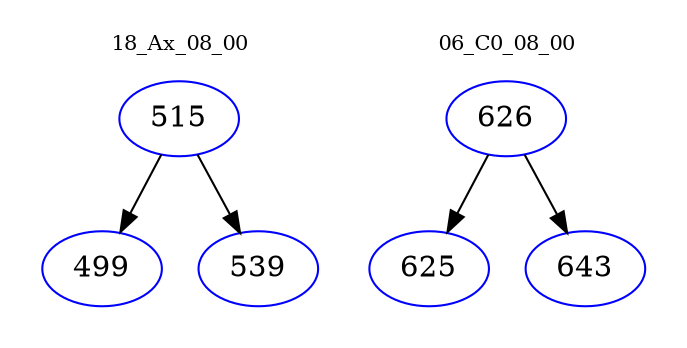 digraph{
subgraph cluster_0 {
color = white
label = "18_Ax_08_00";
fontsize=10;
T0_515 [label="515", color="blue"]
T0_515 -> T0_499 [color="black"]
T0_499 [label="499", color="blue"]
T0_515 -> T0_539 [color="black"]
T0_539 [label="539", color="blue"]
}
subgraph cluster_1 {
color = white
label = "06_C0_08_00";
fontsize=10;
T1_626 [label="626", color="blue"]
T1_626 -> T1_625 [color="black"]
T1_625 [label="625", color="blue"]
T1_626 -> T1_643 [color="black"]
T1_643 [label="643", color="blue"]
}
}
